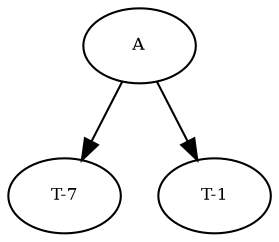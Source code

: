 digraph RGL__DirectedAdjacencyGraph {
    A [
        fontsize = 8,
        label = A
    ]

    "T-7" [
        fontsize = 8,
        label = "T-7"
    ]

    "T-1" [
        fontsize = 8,
        label = "T-1"
    ]

    A -> "T-7" [
        fontsize = 8
    ]

    A -> "T-1" [
        fontsize = 8
    ]
}
